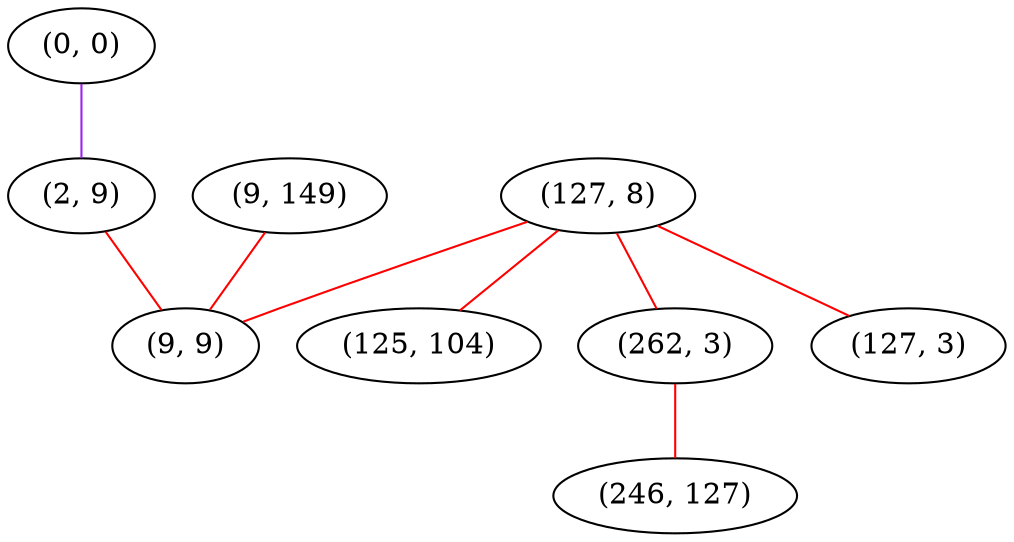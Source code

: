 graph "" {
"(0, 0)";
"(127, 8)";
"(2, 9)";
"(125, 104)";
"(9, 149)";
"(9, 9)";
"(262, 3)";
"(127, 3)";
"(246, 127)";
"(0, 0)" -- "(2, 9)"  [color=purple, key=0, weight=4];
"(127, 8)" -- "(262, 3)"  [color=red, key=0, weight=1];
"(127, 8)" -- "(127, 3)"  [color=red, key=0, weight=1];
"(127, 8)" -- "(9, 9)"  [color=red, key=0, weight=1];
"(127, 8)" -- "(125, 104)"  [color=red, key=0, weight=1];
"(2, 9)" -- "(9, 9)"  [color=red, key=0, weight=1];
"(9, 149)" -- "(9, 9)"  [color=red, key=0, weight=1];
"(262, 3)" -- "(246, 127)"  [color=red, key=0, weight=1];
}
